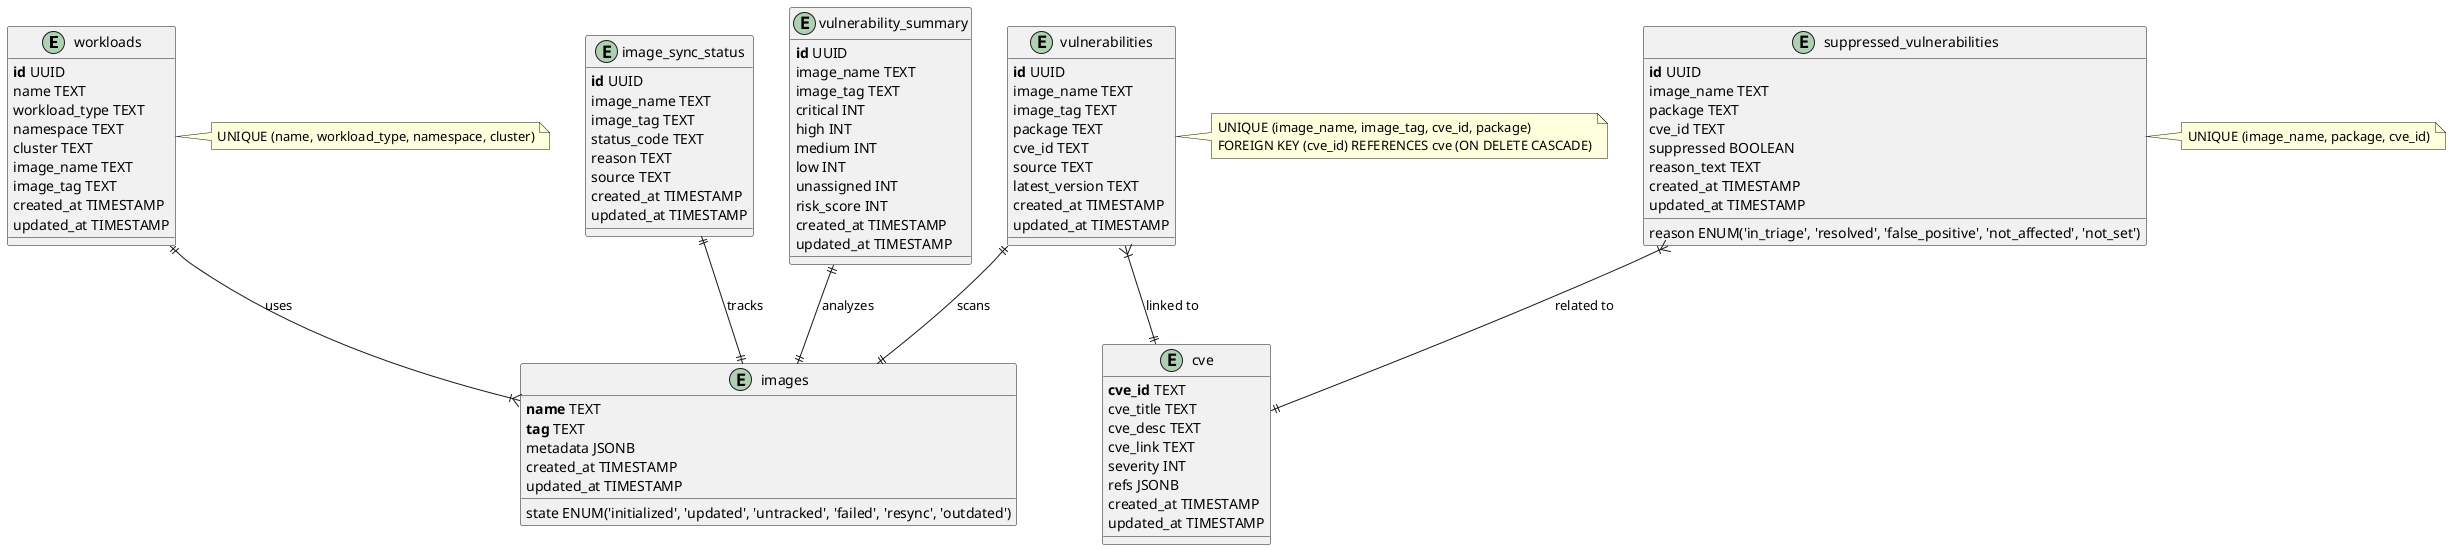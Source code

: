 @startuml
!define primary_key(x) <b>x</b>
!define foreign_key(x) <i>x</i>

entity workloads {
    primary_key(id) UUID
    name TEXT
    workload_type TEXT
    namespace TEXT
    cluster TEXT
    image_name TEXT
    image_tag TEXT
    created_at TIMESTAMP
    updated_at TIMESTAMP
}

entity images {
    primary_key(name) TEXT
    primary_key(tag) TEXT
    metadata JSONB
    state ENUM('initialized', 'updated', 'untracked', 'failed', 'resync', 'outdated')
    created_at TIMESTAMP
    updated_at TIMESTAMP
}

entity image_sync_status {
    primary_key(id) UUID
    image_name TEXT
    image_tag TEXT
    status_code TEXT
    reason TEXT
    source TEXT
    created_at TIMESTAMP
    updated_at TIMESTAMP
}

entity vulnerability_summary {
    primary_key(id) UUID
    image_name TEXT
    image_tag TEXT
    critical INT
    high INT
    medium INT
    low INT
    unassigned INT
    risk_score INT
    created_at TIMESTAMP
    updated_at TIMESTAMP
}

entity vulnerabilities {
    primary_key(id) UUID
    image_name TEXT
    image_tag TEXT
    package TEXT
    cve_id TEXT
    source TEXT
    latest_version TEXT
    created_at TIMESTAMP
    updated_at TIMESTAMP
}

entity suppressed_vulnerabilities {
    primary_key(id) UUID
    image_name TEXT
    package TEXT
    cve_id TEXT
    suppressed BOOLEAN
    reason ENUM('in_triage', 'resolved', 'false_positive', 'not_affected', 'not_set')
    reason_text TEXT
    created_at TIMESTAMP
    updated_at TIMESTAMP
}

entity cve {
    primary_key(cve_id) TEXT
    cve_title TEXT
    cve_desc TEXT
    cve_link TEXT
    severity INT
    refs JSONB
    created_at TIMESTAMP
    updated_at TIMESTAMP
}

' Adjusting layout for clarity
workloads ||--|{ images : "uses"
image_sync_status ||--|| images : "tracks"
vulnerability_summary ||--|| images : "analyzes"
vulnerabilities ||--|| images : "scans"
vulnerabilities }|--|| cve : "linked to"
suppressed_vulnerabilities }|--|| cve : "related to"

note right of workloads
  UNIQUE (name, workload_type, namespace, cluster)
end note

note right of vulnerabilities
  UNIQUE (image_name, image_tag, cve_id, package)
  FOREIGN KEY (cve_id) REFERENCES cve (ON DELETE CASCADE)
end note

note right of suppressed_vulnerabilities
  UNIQUE (image_name, package, cve_id)
end note

@enduml

